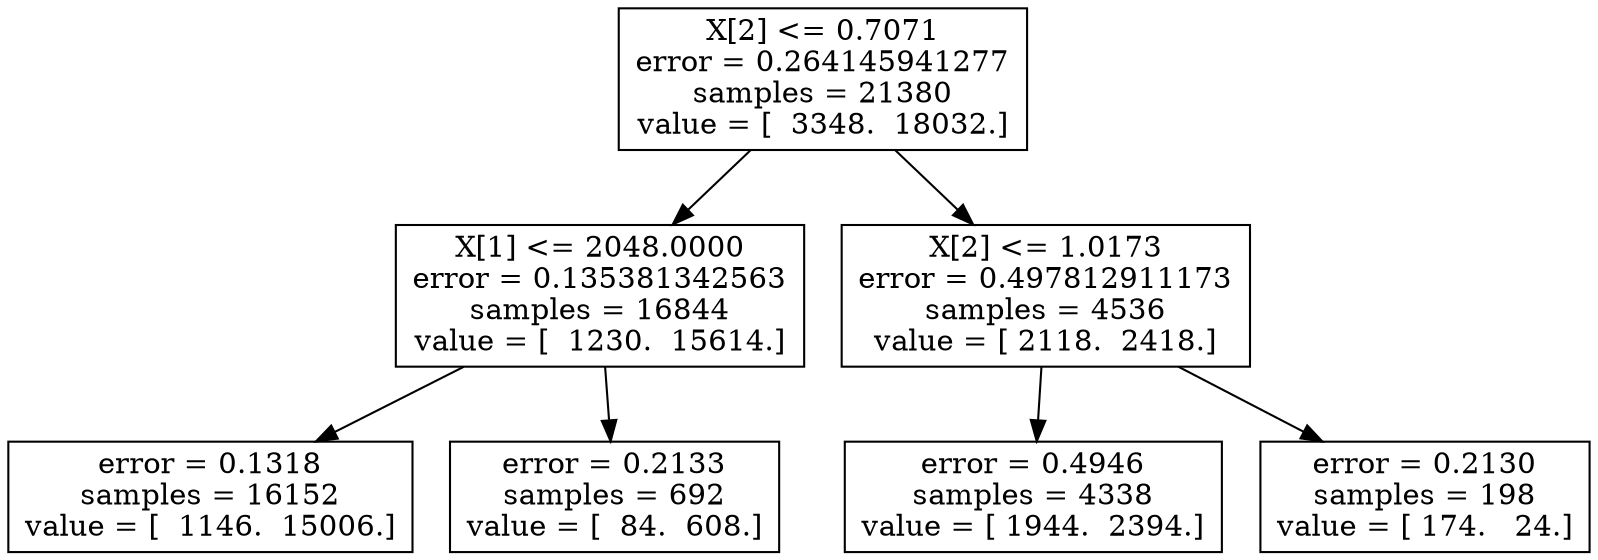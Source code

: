 digraph Tree {
0 [label="X[2] <= 0.7071\nerror = 0.264145941277\nsamples = 21380\nvalue = [  3348.  18032.]", shape="box"] ;
1 [label="X[1] <= 2048.0000\nerror = 0.135381342563\nsamples = 16844\nvalue = [  1230.  15614.]", shape="box"] ;
0 -> 1 ;
2 [label="error = 0.1318\nsamples = 16152\nvalue = [  1146.  15006.]", shape="box"] ;
1 -> 2 ;
3 [label="error = 0.2133\nsamples = 692\nvalue = [  84.  608.]", shape="box"] ;
1 -> 3 ;
4 [label="X[2] <= 1.0173\nerror = 0.497812911173\nsamples = 4536\nvalue = [ 2118.  2418.]", shape="box"] ;
0 -> 4 ;
5 [label="error = 0.4946\nsamples = 4338\nvalue = [ 1944.  2394.]", shape="box"] ;
4 -> 5 ;
6 [label="error = 0.2130\nsamples = 198\nvalue = [ 174.   24.]", shape="box"] ;
4 -> 6 ;
}